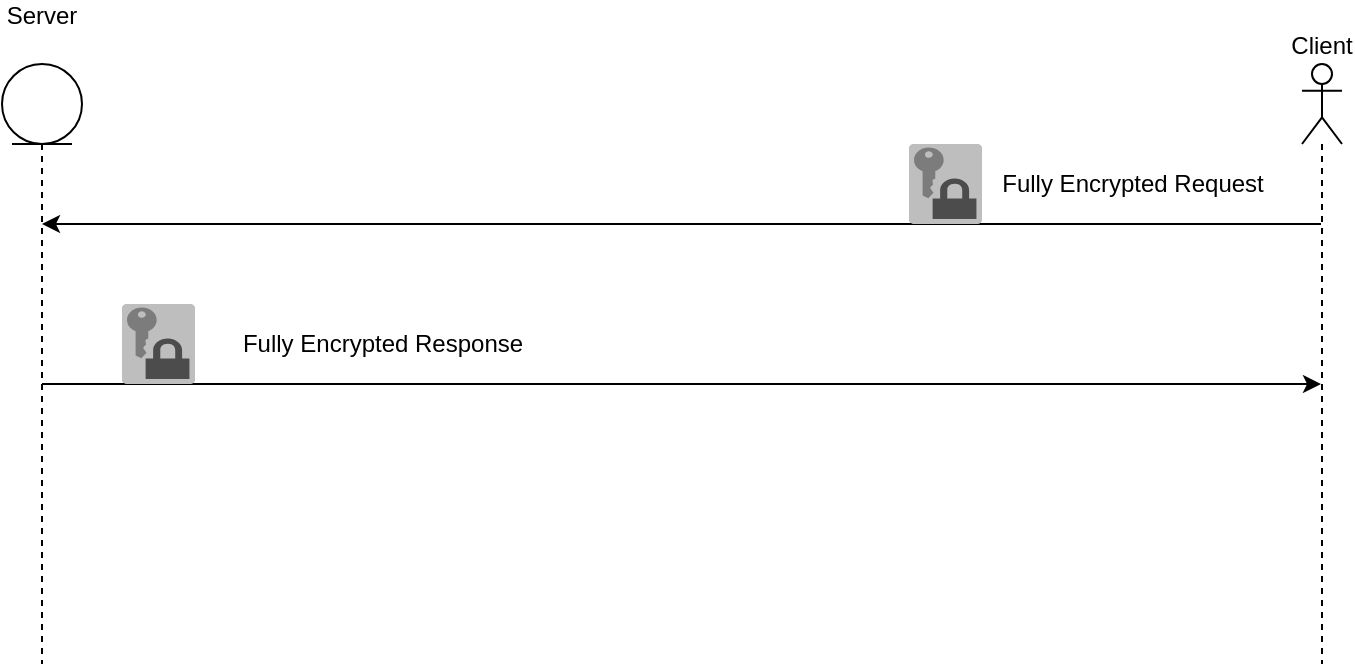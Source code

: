 <mxfile version="17.4.0" type="github" pages="2">
  <diagram id="HIR_HnuRfsgComKwelWx" name="Stage 1">
    <mxGraphModel dx="1422" dy="709" grid="1" gridSize="10" guides="1" tooltips="1" connect="1" arrows="1" fold="1" page="1" pageScale="1" pageWidth="850" pageHeight="1100" math="0" shadow="0">
      <root>
        <mxCell id="0" />
        <mxCell id="1" parent="0" />
        <mxCell id="l8HL2dyl0HHNFjh2lQPh-7" style="edgeStyle=orthogonalEdgeStyle;rounded=0;orthogonalLoop=1;jettySize=auto;html=1;" edge="1" parent="1" source="l8HL2dyl0HHNFjh2lQPh-2" target="l8HL2dyl0HHNFjh2lQPh-4">
          <mxGeometry relative="1" as="geometry">
            <Array as="points">
              <mxPoint x="390" y="160" />
              <mxPoint x="390" y="160" />
            </Array>
          </mxGeometry>
        </mxCell>
        <mxCell id="l8HL2dyl0HHNFjh2lQPh-2" value="&lt;div&gt;Client&lt;/div&gt;" style="shape=umlLifeline;participant=umlActor;perimeter=lifelinePerimeter;whiteSpace=wrap;html=1;container=1;collapsible=0;recursiveResize=0;verticalAlign=bottom;spacingTop=36;outlineConnect=0;labelPosition=center;verticalLabelPosition=top;align=center;" vertex="1" parent="1">
          <mxGeometry x="710" y="80" width="20" height="300" as="geometry" />
        </mxCell>
        <mxCell id="l8HL2dyl0HHNFjh2lQPh-8" style="edgeStyle=orthogonalEdgeStyle;rounded=0;orthogonalLoop=1;jettySize=auto;html=1;" edge="1" parent="1" source="l8HL2dyl0HHNFjh2lQPh-4" target="l8HL2dyl0HHNFjh2lQPh-2">
          <mxGeometry relative="1" as="geometry">
            <Array as="points">
              <mxPoint x="160" y="240" />
              <mxPoint x="160" y="240" />
            </Array>
          </mxGeometry>
        </mxCell>
        <mxCell id="l8HL2dyl0HHNFjh2lQPh-4" value="&lt;div&gt;Server&lt;/div&gt;&lt;div&gt;&lt;br&gt;&lt;/div&gt;" style="shape=umlLifeline;participant=umlEntity;perimeter=lifelinePerimeter;whiteSpace=wrap;html=1;container=1;collapsible=0;recursiveResize=0;verticalAlign=bottom;spacingTop=36;outlineConnect=0;labelPosition=center;verticalLabelPosition=top;align=center;" vertex="1" parent="1">
          <mxGeometry x="60" y="80" width="40" height="300" as="geometry" />
        </mxCell>
        <mxCell id="l8HL2dyl0HHNFjh2lQPh-9" value="Fully Encrypted Request" style="text;html=1;align=center;verticalAlign=middle;resizable=0;points=[];autosize=1;strokeColor=none;fillColor=none;" vertex="1" parent="1">
          <mxGeometry x="550" y="130" width="150" height="20" as="geometry" />
        </mxCell>
        <mxCell id="l8HL2dyl0HHNFjh2lQPh-10" value="Fully Encrypted Response" style="text;html=1;align=center;verticalAlign=middle;resizable=0;points=[];autosize=1;strokeColor=none;fillColor=none;" vertex="1" parent="1">
          <mxGeometry x="170" y="210" width="160" height="20" as="geometry" />
        </mxCell>
        <mxCell id="l8HL2dyl0HHNFjh2lQPh-11" value="" style="outlineConnect=0;dashed=0;verticalLabelPosition=bottom;verticalAlign=top;align=center;html=1;shape=mxgraph.aws3.data_encryption_key;fillColor=#7D7C7C;gradientColor=none;" vertex="1" parent="1">
          <mxGeometry x="513.5" y="120" width="36.5" height="40" as="geometry" />
        </mxCell>
        <mxCell id="l8HL2dyl0HHNFjh2lQPh-12" value="" style="outlineConnect=0;dashed=0;verticalLabelPosition=bottom;verticalAlign=top;align=center;html=1;shape=mxgraph.aws3.data_encryption_key;fillColor=#7D7C7C;gradientColor=none;" vertex="1" parent="1">
          <mxGeometry x="120" y="200" width="36.5" height="40" as="geometry" />
        </mxCell>
      </root>
    </mxGraphModel>
  </diagram>
  <diagram id="WWoqVtw5fzymllLJ7aHS" name="Symetric vs Asymetric">
    <mxGraphModel dx="1673" dy="834" grid="1" gridSize="10" guides="1" tooltips="1" connect="1" arrows="1" fold="1" page="1" pageScale="1" pageWidth="850" pageHeight="1100" math="0" shadow="0">
      <root>
        <mxCell id="0" />
        <mxCell id="1" parent="0" />
        <mxCell id="Mzsdl2vQxE1lh_2rMJa2-1" value="" style="aspect=fixed;perimeter=ellipsePerimeter;html=1;align=center;shadow=0;dashed=0;spacingTop=3;image;image=img/lib/active_directory/key.svg;sketch=0;" vertex="1" parent="1">
          <mxGeometry x="752.5" y="126" width="50" height="37" as="geometry" />
        </mxCell>
        <mxCell id="Mzsdl2vQxE1lh_2rMJa2-2" value="" style="aspect=fixed;perimeter=ellipsePerimeter;html=1;align=center;shadow=0;dashed=0;spacingTop=3;image;image=img/lib/active_directory/key.svg;imageBackground=#33FF33;" vertex="1" parent="1">
          <mxGeometry x="80" y="121.5" width="50" height="37" as="geometry" />
        </mxCell>
        <mxCell id="Mzsdl2vQxE1lh_2rMJa2-3" value="" style="aspect=fixed;perimeter=ellipsePerimeter;html=1;align=center;shadow=0;dashed=0;spacingTop=3;image;image=img/lib/active_directory/key.svg;imageBackground=#FF0000;" vertex="1" parent="1">
          <mxGeometry x="80" y="180" width="50" height="37" as="geometry" />
        </mxCell>
        <mxCell id="Mzsdl2vQxE1lh_2rMJa2-4" value="symmetric encryption" style="text;whiteSpace=wrap;html=1;fontSize=19;fontStyle=1" vertex="1" parent="1">
          <mxGeometry x="660.5" y="10" width="215" height="30" as="geometry" />
        </mxCell>
        <mxCell id="Mzsdl2vQxE1lh_2rMJa2-5" value="Asymmetric encryption" style="text;whiteSpace=wrap;html=1;fontSize=19;fontStyle=1" vertex="1" parent="1">
          <mxGeometry x="90" y="10" width="250" height="30" as="geometry" />
        </mxCell>
        <mxCell id="Mzsdl2vQxE1lh_2rMJa2-6" value="One Key -- Session Key" style="text;html=1;align=center;verticalAlign=middle;resizable=0;points=[];autosize=1;strokeColor=none;fillColor=none;" vertex="1" parent="1">
          <mxGeometry x="700" y="90" width="140" height="20" as="geometry" />
        </mxCell>
        <mxCell id="Mzsdl2vQxE1lh_2rMJa2-7" value="Two Keys" style="text;html=1;align=center;verticalAlign=middle;resizable=0;points=[];autosize=1;strokeColor=none;fillColor=none;fontSize=12;" vertex="1" parent="1">
          <mxGeometry x="160" y="90" width="70" height="20" as="geometry" />
        </mxCell>
        <mxCell id="Mzsdl2vQxE1lh_2rMJa2-8" value="Public Key : used for encrypt data" style="text;html=1;align=center;verticalAlign=middle;resizable=0;points=[];autosize=1;strokeColor=none;fillColor=none;fontSize=12;" vertex="1" parent="1">
          <mxGeometry x="140" y="130" width="200" height="20" as="geometry" />
        </mxCell>
        <mxCell id="Mzsdl2vQxE1lh_2rMJa2-9" value="private Key : used for decrypt data" style="text;html=1;align=center;verticalAlign=middle;resizable=0;points=[];autosize=1;strokeColor=none;fillColor=none;fontSize=12;" vertex="1" parent="1">
          <mxGeometry x="140" y="188.5" width="200" height="20" as="geometry" />
        </mxCell>
        <mxCell id="Mzsdl2vQxE1lh_2rMJa2-10" value="Used for encryption and decryption" style="text;html=1;align=center;verticalAlign=middle;resizable=0;points=[];autosize=1;strokeColor=none;fillColor=none;fontSize=12;" vertex="1" parent="1">
          <mxGeometry x="677.5" y="188.5" width="200" height="20" as="geometry" />
        </mxCell>
        <mxCell id="Mzsdl2vQxE1lh_2rMJa2-21" style="edgeStyle=orthogonalEdgeStyle;rounded=0;orthogonalLoop=1;jettySize=auto;html=1;fontSize=12;" edge="1" parent="1" source="Mzsdl2vQxE1lh_2rMJa2-11" target="Mzsdl2vQxE1lh_2rMJa2-14">
          <mxGeometry relative="1" as="geometry" />
        </mxCell>
        <mxCell id="Mzsdl2vQxE1lh_2rMJa2-11" value="" style="sketch=0;pointerEvents=1;shadow=0;dashed=0;html=1;strokeColor=none;fillColor=#505050;labelPosition=center;verticalLabelPosition=bottom;verticalAlign=top;outlineConnect=0;align=center;shape=mxgraph.office.security.lock_with_key_security;fontSize=12;" vertex="1" parent="1">
          <mxGeometry x="130" y="305" width="47" height="58" as="geometry" />
        </mxCell>
        <mxCell id="Mzsdl2vQxE1lh_2rMJa2-23" style="edgeStyle=orthogonalEdgeStyle;rounded=0;orthogonalLoop=1;jettySize=auto;html=1;fontSize=12;" edge="1" parent="1" source="Mzsdl2vQxE1lh_2rMJa2-12" target="Mzsdl2vQxE1lh_2rMJa2-15">
          <mxGeometry relative="1" as="geometry" />
        </mxCell>
        <mxCell id="Mzsdl2vQxE1lh_2rMJa2-12" value="" style="sketch=0;pointerEvents=1;shadow=0;dashed=0;html=1;strokeColor=none;fillColor=#505050;labelPosition=center;verticalLabelPosition=bottom;verticalAlign=top;outlineConnect=0;align=center;shape=mxgraph.office.security.lock_unprotected;fontSize=12;" vertex="1" parent="1">
          <mxGeometry x="310" y="310" width="40" height="48" as="geometry" />
        </mxCell>
        <mxCell id="Mzsdl2vQxE1lh_2rMJa2-20" style="edgeStyle=orthogonalEdgeStyle;rounded=0;orthogonalLoop=1;jettySize=auto;html=1;fontSize=12;" edge="1" parent="1" source="Mzsdl2vQxE1lh_2rMJa2-13" target="Mzsdl2vQxE1lh_2rMJa2-11">
          <mxGeometry relative="1" as="geometry" />
        </mxCell>
        <mxCell id="Mzsdl2vQxE1lh_2rMJa2-13" value="Plain text" style="shape=image;html=1;verticalAlign=top;verticalLabelPosition=bottom;labelBackgroundColor=#ffffff;imageAspect=0;aspect=fixed;image=https://cdn0.iconfinder.com/data/icons/octicons/1024/file-text-128.png;sketch=0;fontSize=12;" vertex="1" parent="1">
          <mxGeometry x="22" y="305" width="58" height="58" as="geometry" />
        </mxCell>
        <mxCell id="Mzsdl2vQxE1lh_2rMJa2-22" style="edgeStyle=orthogonalEdgeStyle;rounded=0;orthogonalLoop=1;jettySize=auto;html=1;fontSize=12;" edge="1" parent="1" source="Mzsdl2vQxE1lh_2rMJa2-14" target="Mzsdl2vQxE1lh_2rMJa2-12">
          <mxGeometry relative="1" as="geometry" />
        </mxCell>
        <mxCell id="Mzsdl2vQxE1lh_2rMJa2-14" value="Cipher text" style="shape=image;html=1;verticalAlign=top;verticalLabelPosition=bottom;labelBackgroundColor=#ffffff;imageAspect=0;aspect=fixed;image=https://cdn0.iconfinder.com/data/icons/octicons/1024/file-text-128.png;sketch=0;fontSize=12;" vertex="1" parent="1">
          <mxGeometry x="211" y="305" width="58" height="58" as="geometry" />
        </mxCell>
        <mxCell id="Mzsdl2vQxE1lh_2rMJa2-15" value="Plain Text" style="shape=image;html=1;verticalAlign=top;verticalLabelPosition=bottom;labelBackgroundColor=#ffffff;imageAspect=0;aspect=fixed;image=https://cdn0.iconfinder.com/data/icons/octicons/1024/file-text-128.png;sketch=0;fontSize=12;" vertex="1" parent="1">
          <mxGeometry x="390" y="305" width="58" height="58" as="geometry" />
        </mxCell>
        <mxCell id="Mzsdl2vQxE1lh_2rMJa2-18" style="edgeStyle=orthogonalEdgeStyle;rounded=0;orthogonalLoop=1;jettySize=auto;html=1;fontSize=12;" edge="1" parent="1" target="Mzsdl2vQxE1lh_2rMJa2-11">
          <mxGeometry relative="1" as="geometry">
            <mxPoint x="154" y="460" as="sourcePoint" />
          </mxGeometry>
        </mxCell>
        <mxCell id="Mzsdl2vQxE1lh_2rMJa2-16" value="" style="aspect=fixed;perimeter=ellipsePerimeter;html=1;align=center;shadow=0;dashed=0;spacingTop=3;image;image=img/lib/active_directory/key.svg;imageBackground=#33FF33;" vertex="1" parent="1">
          <mxGeometry x="127" y="450" width="50" height="37" as="geometry" />
        </mxCell>
        <mxCell id="Mzsdl2vQxE1lh_2rMJa2-19" style="edgeStyle=orthogonalEdgeStyle;rounded=0;orthogonalLoop=1;jettySize=auto;html=1;fontSize=12;" edge="1" parent="1" source="Mzsdl2vQxE1lh_2rMJa2-17">
          <mxGeometry relative="1" as="geometry">
            <mxPoint x="330" y="360" as="targetPoint" />
            <Array as="points">
              <mxPoint x="330" y="360" />
            </Array>
          </mxGeometry>
        </mxCell>
        <mxCell id="Mzsdl2vQxE1lh_2rMJa2-17" value="" style="aspect=fixed;perimeter=ellipsePerimeter;html=1;align=center;shadow=0;dashed=0;spacingTop=3;image;image=img/lib/active_directory/key.svg;imageBackground=#FF0000;" vertex="1" parent="1">
          <mxGeometry x="305" y="450" width="50" height="37" as="geometry" />
        </mxCell>
        <mxCell id="Mzsdl2vQxE1lh_2rMJa2-24" value="&lt;div&gt;Encrypt the data &lt;br&gt;&lt;/div&gt;&lt;div&gt;using public key&lt;/div&gt;" style="text;html=1;align=center;verticalAlign=middle;resizable=0;points=[];autosize=1;strokeColor=none;fillColor=none;fontSize=12;" vertex="1" parent="1">
          <mxGeometry x="102" y="495" width="100" height="30" as="geometry" />
        </mxCell>
        <mxCell id="Mzsdl2vQxE1lh_2rMJa2-25" value="&lt;div&gt;Decrypt the data &lt;br&gt;&lt;/div&gt;&lt;div&gt;using private key&lt;/div&gt;" style="text;html=1;align=center;verticalAlign=middle;resizable=0;points=[];autosize=1;strokeColor=none;fillColor=none;fontSize=12;" vertex="1" parent="1">
          <mxGeometry x="275" y="495" width="110" height="30" as="geometry" />
        </mxCell>
        <mxCell id="Mzsdl2vQxE1lh_2rMJa2-26" style="edgeStyle=orthogonalEdgeStyle;rounded=0;orthogonalLoop=1;jettySize=auto;html=1;fontSize=12;" edge="1" source="Mzsdl2vQxE1lh_2rMJa2-27" target="Mzsdl2vQxE1lh_2rMJa2-33" parent="1">
          <mxGeometry relative="1" as="geometry" />
        </mxCell>
        <mxCell id="Mzsdl2vQxE1lh_2rMJa2-27" value="" style="sketch=0;pointerEvents=1;shadow=0;dashed=0;html=1;strokeColor=none;fillColor=#505050;labelPosition=center;verticalLabelPosition=bottom;verticalAlign=top;outlineConnect=0;align=center;shape=mxgraph.office.security.lock_with_key_security;fontSize=12;" vertex="1" parent="1">
          <mxGeometry x="658" y="305" width="47" height="58" as="geometry" />
        </mxCell>
        <mxCell id="Mzsdl2vQxE1lh_2rMJa2-28" style="edgeStyle=orthogonalEdgeStyle;rounded=0;orthogonalLoop=1;jettySize=auto;html=1;fontSize=12;" edge="1" source="Mzsdl2vQxE1lh_2rMJa2-29" target="Mzsdl2vQxE1lh_2rMJa2-34" parent="1">
          <mxGeometry relative="1" as="geometry" />
        </mxCell>
        <mxCell id="Mzsdl2vQxE1lh_2rMJa2-29" value="" style="sketch=0;pointerEvents=1;shadow=0;dashed=0;html=1;strokeColor=none;fillColor=#505050;labelPosition=center;verticalLabelPosition=bottom;verticalAlign=top;outlineConnect=0;align=center;shape=mxgraph.office.security.lock_unprotected;fontSize=12;" vertex="1" parent="1">
          <mxGeometry x="838" y="310" width="40" height="48" as="geometry" />
        </mxCell>
        <mxCell id="Mzsdl2vQxE1lh_2rMJa2-30" style="edgeStyle=orthogonalEdgeStyle;rounded=0;orthogonalLoop=1;jettySize=auto;html=1;fontSize=12;" edge="1" source="Mzsdl2vQxE1lh_2rMJa2-31" target="Mzsdl2vQxE1lh_2rMJa2-27" parent="1">
          <mxGeometry relative="1" as="geometry" />
        </mxCell>
        <mxCell id="Mzsdl2vQxE1lh_2rMJa2-31" value="Plain text" style="shape=image;html=1;verticalAlign=top;verticalLabelPosition=bottom;labelBackgroundColor=#ffffff;imageAspect=0;aspect=fixed;image=https://cdn0.iconfinder.com/data/icons/octicons/1024/file-text-128.png;sketch=0;fontSize=12;" vertex="1" parent="1">
          <mxGeometry x="550" y="305" width="58" height="58" as="geometry" />
        </mxCell>
        <mxCell id="Mzsdl2vQxE1lh_2rMJa2-32" style="edgeStyle=orthogonalEdgeStyle;rounded=0;orthogonalLoop=1;jettySize=auto;html=1;fontSize=12;" edge="1" source="Mzsdl2vQxE1lh_2rMJa2-33" target="Mzsdl2vQxE1lh_2rMJa2-29" parent="1">
          <mxGeometry relative="1" as="geometry" />
        </mxCell>
        <mxCell id="Mzsdl2vQxE1lh_2rMJa2-33" value="Cipher text" style="shape=image;html=1;verticalAlign=top;verticalLabelPosition=bottom;labelBackgroundColor=#ffffff;imageAspect=0;aspect=fixed;image=https://cdn0.iconfinder.com/data/icons/octicons/1024/file-text-128.png;sketch=0;fontSize=12;" vertex="1" parent="1">
          <mxGeometry x="739" y="305" width="58" height="58" as="geometry" />
        </mxCell>
        <mxCell id="Mzsdl2vQxE1lh_2rMJa2-34" value="Plain Text" style="shape=image;html=1;verticalAlign=top;verticalLabelPosition=bottom;labelBackgroundColor=#ffffff;imageAspect=0;aspect=fixed;image=https://cdn0.iconfinder.com/data/icons/octicons/1024/file-text-128.png;sketch=0;fontSize=12;" vertex="1" parent="1">
          <mxGeometry x="918" y="305" width="58" height="58" as="geometry" />
        </mxCell>
        <mxCell id="Mzsdl2vQxE1lh_2rMJa2-36" style="edgeStyle=orthogonalEdgeStyle;rounded=0;orthogonalLoop=1;jettySize=auto;html=1;exitX=0;exitY=0.5;exitDx=0;exitDy=0;fontSize=12;" edge="1" parent="1" source="Mzsdl2vQxE1lh_2rMJa2-35" target="Mzsdl2vQxE1lh_2rMJa2-27">
          <mxGeometry relative="1" as="geometry" />
        </mxCell>
        <mxCell id="Mzsdl2vQxE1lh_2rMJa2-37" style="edgeStyle=orthogonalEdgeStyle;rounded=0;orthogonalLoop=1;jettySize=auto;html=1;exitX=1;exitY=0.5;exitDx=0;exitDy=0;fontSize=12;" edge="1" parent="1" source="Mzsdl2vQxE1lh_2rMJa2-35" target="Mzsdl2vQxE1lh_2rMJa2-29">
          <mxGeometry relative="1" as="geometry" />
        </mxCell>
        <mxCell id="Mzsdl2vQxE1lh_2rMJa2-35" value="" style="aspect=fixed;perimeter=ellipsePerimeter;html=1;align=center;shadow=0;dashed=0;spacingTop=3;image;image=img/lib/active_directory/key.svg;sketch=0;" vertex="1" parent="1">
          <mxGeometry x="760" y="440" width="50" height="37" as="geometry" />
        </mxCell>
        <mxCell id="Mzsdl2vQxE1lh_2rMJa2-38" value="Encrypt and decrypt the data using the same key" style="text;html=1;align=center;verticalAlign=middle;resizable=0;points=[];autosize=1;strokeColor=none;fillColor=none;fontSize=12;" vertex="1" parent="1">
          <mxGeometry x="658" y="487" width="280" height="20" as="geometry" />
        </mxCell>
        <mxCell id="Mzsdl2vQxE1lh_2rMJa2-39" value="Smaller cipher text compares to original plain text file." style="text;html=1;align=center;verticalAlign=middle;resizable=0;points=[];autosize=1;strokeColor=none;fillColor=none;fontSize=12;" vertex="1" parent="1">
          <mxGeometry x="622.5" y="590" width="310" height="20" as="geometry" />
        </mxCell>
        <mxCell id="Mzsdl2vQxE1lh_2rMJa2-40" value="Larger cipher text compares to original plain text file." style="text;html=1;align=center;verticalAlign=middle;resizable=0;points=[];autosize=1;strokeColor=none;fillColor=none;fontSize=12;" vertex="1" parent="1">
          <mxGeometry x="110" y="590" width="300" height="20" as="geometry" />
        </mxCell>
        <mxCell id="Mzsdl2vQxE1lh_2rMJa2-41" value="Used to transmit big data." style="text;html=1;align=center;verticalAlign=middle;resizable=0;points=[];autosize=1;strokeColor=none;fillColor=none;fontSize=12;" vertex="1" parent="1">
          <mxGeometry x="705" y="630" width="160" height="20" as="geometry" />
        </mxCell>
        <mxCell id="Mzsdl2vQxE1lh_2rMJa2-42" value="Used to transmit small data." style="text;html=1;align=center;verticalAlign=middle;resizable=0;points=[];autosize=1;strokeColor=none;fillColor=none;fontSize=12;" vertex="1" parent="1">
          <mxGeometry x="170" y="630" width="170" height="20" as="geometry" />
        </mxCell>
        <mxCell id="Mzsdl2vQxE1lh_2rMJa2-43" value="Asymmetric encryption requires high consumption of resources." style="text;html=1;align=center;verticalAlign=middle;resizable=0;points=[];autosize=1;strokeColor=none;fillColor=none;fontSize=12;" vertex="1" parent="1">
          <mxGeometry x="80" y="670" width="360" height="20" as="geometry" />
        </mxCell>
        <mxCell id="Mzsdl2vQxE1lh_2rMJa2-44" value="Symmetric key encryption works on low usage of resources." style="text;html=1;align=center;verticalAlign=middle;resizable=0;points=[];autosize=1;strokeColor=none;fillColor=none;fontSize=12;" vertex="1" parent="1">
          <mxGeometry x="607.5" y="670" width="340" height="20" as="geometry" />
        </mxCell>
        <mxCell id="Mzsdl2vQxE1lh_2rMJa2-45" value="Symmetric encryption is fast technique" style="text;html=1;align=center;verticalAlign=middle;resizable=0;points=[];autosize=1;strokeColor=none;fillColor=none;fontSize=12;" vertex="1" parent="1">
          <mxGeometry x="662.5" y="710" width="230" height="20" as="geometry" />
        </mxCell>
        <mxCell id="Mzsdl2vQxE1lh_2rMJa2-46" value="Asymmetric encryption is slower in terms of speed." style="text;whiteSpace=wrap;html=1;fontSize=12;" vertex="1" parent="1">
          <mxGeometry x="120" y="705" width="300" height="30" as="geometry" />
        </mxCell>
        <mxCell id="Mzsdl2vQxE1lh_2rMJa2-47" value="" style="endArrow=none;html=1;rounded=0;fontSize=12;strokeWidth=5;" edge="1" parent="1">
          <mxGeometry width="50" height="50" relative="1" as="geometry">
            <mxPoint x="520" y="780" as="sourcePoint" />
            <mxPoint x="520" y="10" as="targetPoint" />
          </mxGeometry>
        </mxCell>
        <mxCell id="Mzsdl2vQxE1lh_2rMJa2-48" value="" style="endArrow=none;html=1;rounded=0;fontSize=12;strokeWidth=5;" edge="1" parent="1">
          <mxGeometry width="50" height="50" relative="1" as="geometry">
            <mxPoint x="50" y="240" as="sourcePoint" />
            <mxPoint x="1000" y="240" as="targetPoint" />
          </mxGeometry>
        </mxCell>
        <mxCell id="Mzsdl2vQxE1lh_2rMJa2-49" value="" style="endArrow=none;html=1;rounded=0;fontSize=12;strokeWidth=5;" edge="1" parent="1">
          <mxGeometry width="50" height="50" relative="1" as="geometry">
            <mxPoint x="26" y="60" as="sourcePoint" />
            <mxPoint x="976" y="60" as="targetPoint" />
          </mxGeometry>
        </mxCell>
        <mxCell id="Mzsdl2vQxE1lh_2rMJa2-50" value="" style="endArrow=none;html=1;rounded=0;fontSize=12;strokeWidth=5;" edge="1" parent="1">
          <mxGeometry width="50" height="50" relative="1" as="geometry">
            <mxPoint x="26" y="540" as="sourcePoint" />
            <mxPoint x="976" y="540" as="targetPoint" />
          </mxGeometry>
        </mxCell>
      </root>
    </mxGraphModel>
  </diagram>
</mxfile>
